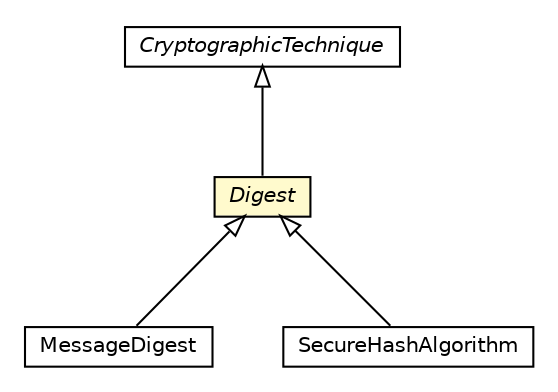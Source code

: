 #!/usr/local/bin/dot
#
# Class diagram 
# Generated by UMLGraph version R5_6-24-gf6e263 (http://www.umlgraph.org/)
#

digraph G {
	edge [fontname="Helvetica",fontsize=10,labelfontname="Helvetica",labelfontsize=10];
	node [fontname="Helvetica",fontsize=10,shape=plaintext];
	nodesep=0.25;
	ranksep=0.5;
	// org.universAAL.ontology.cryptographic.CryptographicTechnique
	c3410321 [label=<<table title="org.universAAL.ontology.cryptographic.CryptographicTechnique" border="0" cellborder="1" cellspacing="0" cellpadding="2" port="p" href="./CryptographicTechnique.html">
		<tr><td><table border="0" cellspacing="0" cellpadding="1">
<tr><td align="center" balign="center"><font face="Helvetica-Oblique"> CryptographicTechnique </font></td></tr>
		</table></td></tr>
		</table>>, URL="./CryptographicTechnique.html", fontname="Helvetica", fontcolor="black", fontsize=10.0];
	// org.universAAL.ontology.cryptographic.Digest
	c3410322 [label=<<table title="org.universAAL.ontology.cryptographic.Digest" border="0" cellborder="1" cellspacing="0" cellpadding="2" port="p" bgcolor="lemonChiffon" href="./Digest.html">
		<tr><td><table border="0" cellspacing="0" cellpadding="1">
<tr><td align="center" balign="center"><font face="Helvetica-Oblique"> Digest </font></td></tr>
		</table></td></tr>
		</table>>, URL="./Digest.html", fontname="Helvetica", fontcolor="black", fontsize=10.0];
	// org.universAAL.ontology.cryptographic.digest.MessageDigest
	c3410343 [label=<<table title="org.universAAL.ontology.cryptographic.digest.MessageDigest" border="0" cellborder="1" cellspacing="0" cellpadding="2" port="p" href="./digest/MessageDigest.html">
		<tr><td><table border="0" cellspacing="0" cellpadding="1">
<tr><td align="center" balign="center"> MessageDigest </td></tr>
		</table></td></tr>
		</table>>, URL="./digest/MessageDigest.html", fontname="Helvetica", fontcolor="black", fontsize=10.0];
	// org.universAAL.ontology.cryptographic.digest.SecureHashAlgorithm
	c3410344 [label=<<table title="org.universAAL.ontology.cryptographic.digest.SecureHashAlgorithm" border="0" cellborder="1" cellspacing="0" cellpadding="2" port="p" href="./digest/SecureHashAlgorithm.html">
		<tr><td><table border="0" cellspacing="0" cellpadding="1">
<tr><td align="center" balign="center"> SecureHashAlgorithm </td></tr>
		</table></td></tr>
		</table>>, URL="./digest/SecureHashAlgorithm.html", fontname="Helvetica", fontcolor="black", fontsize=10.0];
	//org.universAAL.ontology.cryptographic.Digest extends org.universAAL.ontology.cryptographic.CryptographicTechnique
	c3410321:p -> c3410322:p [dir=back,arrowtail=empty];
	//org.universAAL.ontology.cryptographic.digest.MessageDigest extends org.universAAL.ontology.cryptographic.Digest
	c3410322:p -> c3410343:p [dir=back,arrowtail=empty];
	//org.universAAL.ontology.cryptographic.digest.SecureHashAlgorithm extends org.universAAL.ontology.cryptographic.Digest
	c3410322:p -> c3410344:p [dir=back,arrowtail=empty];
}

